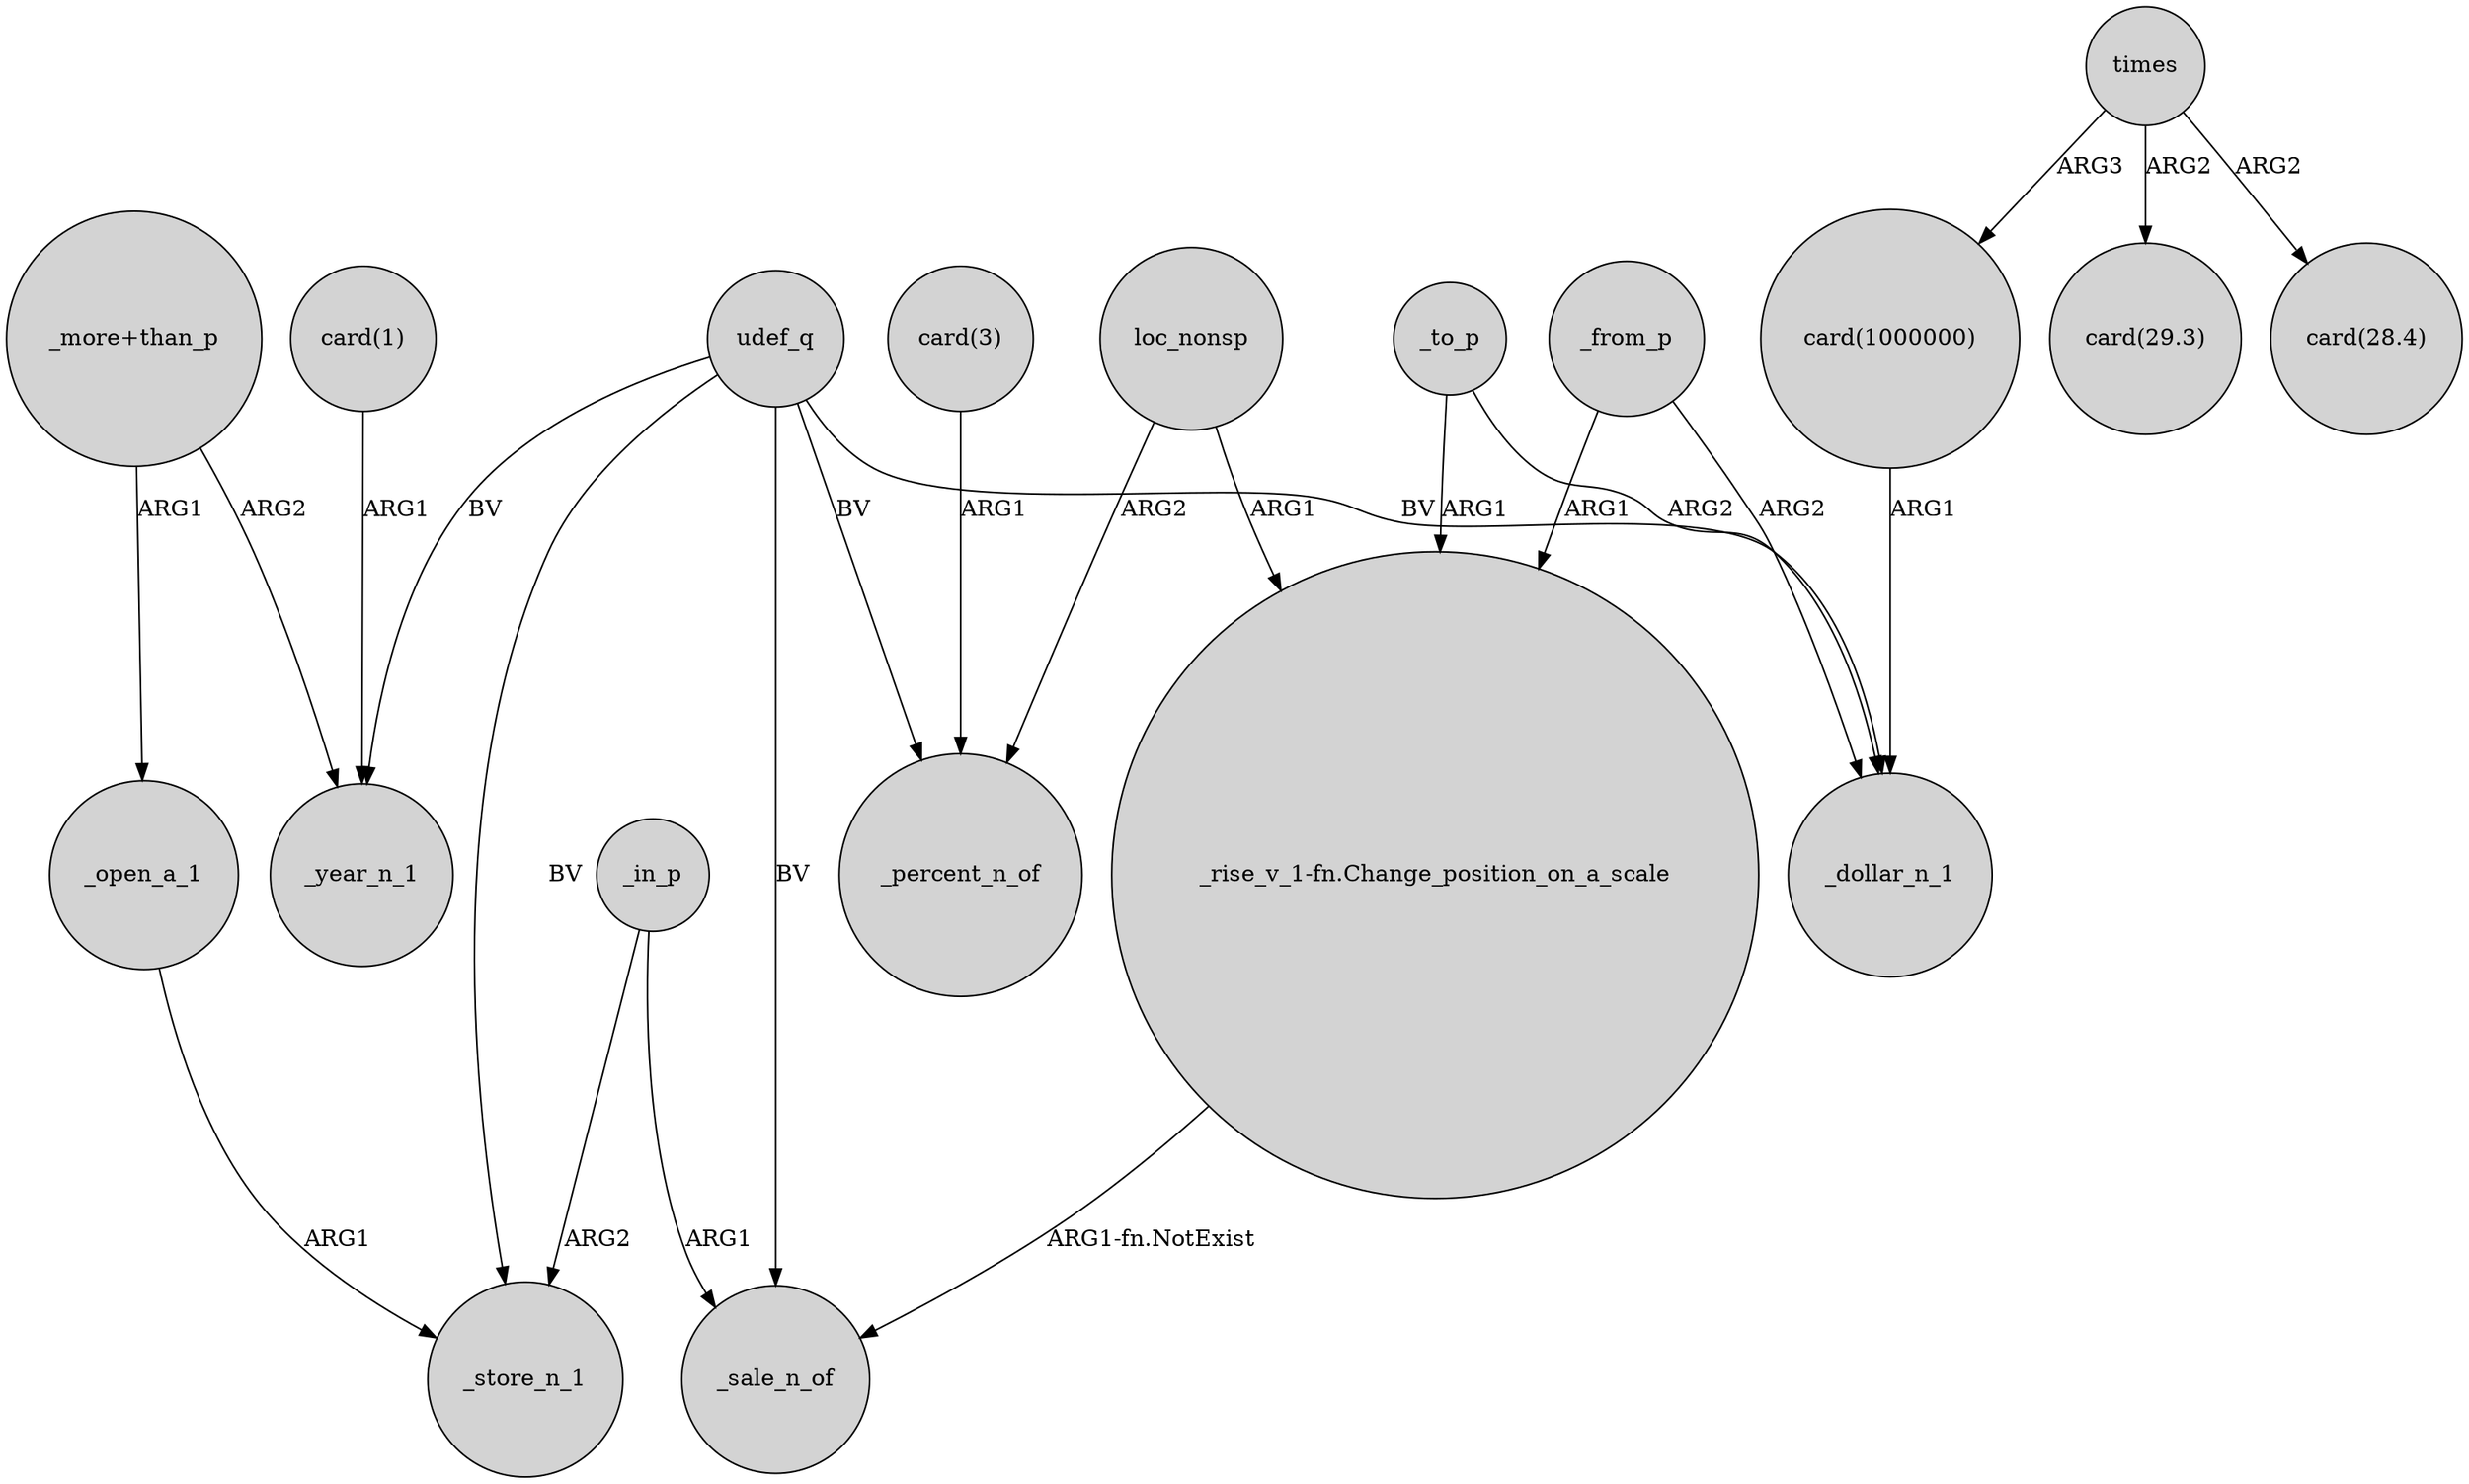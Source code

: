 digraph {
	node [shape=circle style=filled]
	"card(1000000)" -> _dollar_n_1 [label=ARG1]
	"_more+than_p" -> _year_n_1 [label=ARG2]
	_to_p -> _dollar_n_1 [label=ARG2]
	times -> "card(29.3)" [label=ARG2]
	"_rise_v_1-fn.Change_position_on_a_scale" -> _sale_n_of [label="ARG1-fn.NotExist"]
	_in_p -> _store_n_1 [label=ARG2]
	times -> "card(1000000)" [label=ARG3]
	loc_nonsp -> _percent_n_of [label=ARG2]
	loc_nonsp -> "_rise_v_1-fn.Change_position_on_a_scale" [label=ARG1]
	"_more+than_p" -> _open_a_1 [label=ARG1]
	_open_a_1 -> _store_n_1 [label=ARG1]
	udef_q -> _sale_n_of [label=BV]
	"card(1)" -> _year_n_1 [label=ARG1]
	udef_q -> _year_n_1 [label=BV]
	_in_p -> _sale_n_of [label=ARG1]
	udef_q -> _percent_n_of [label=BV]
	_from_p -> _dollar_n_1 [label=ARG2]
	times -> "card(28.4)" [label=ARG2]
	_to_p -> "_rise_v_1-fn.Change_position_on_a_scale" [label=ARG1]
	"card(3)" -> _percent_n_of [label=ARG1]
	udef_q -> _store_n_1 [label=BV]
	udef_q -> _dollar_n_1 [label=BV]
	_from_p -> "_rise_v_1-fn.Change_position_on_a_scale" [label=ARG1]
}
